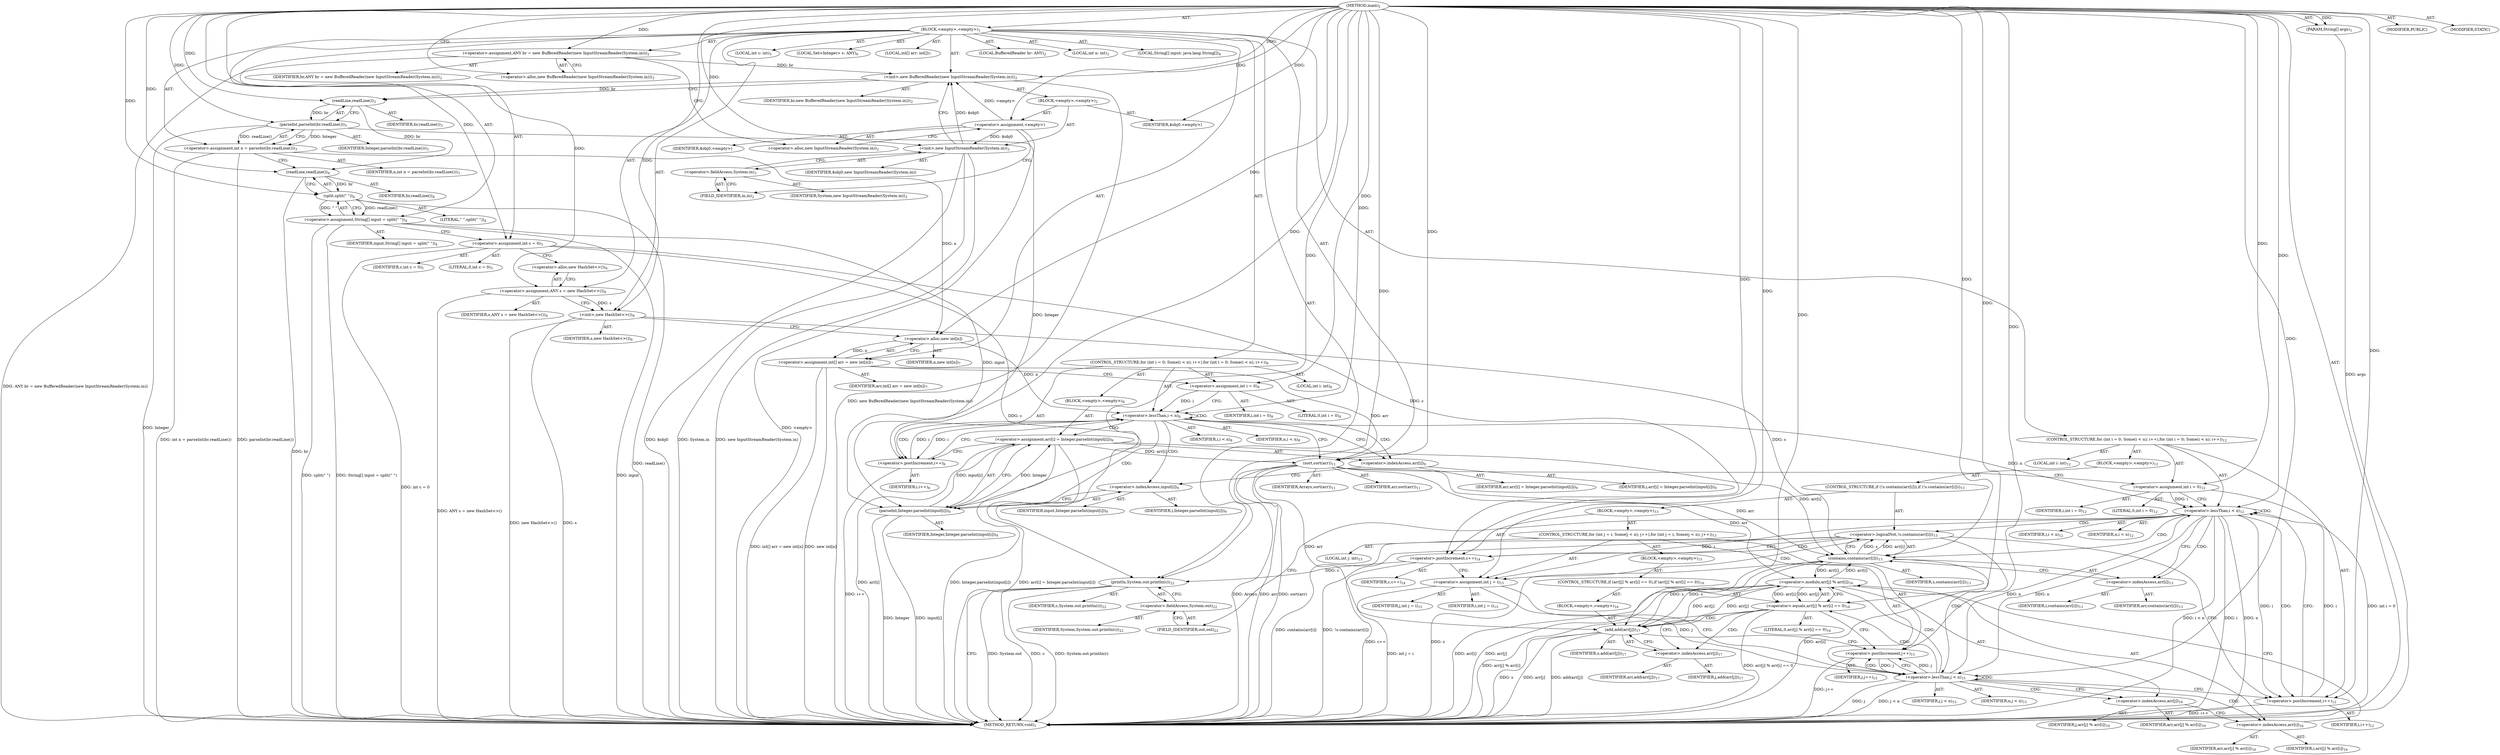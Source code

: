 digraph "main" {  
"21" [label = <(METHOD,main)<SUB>1</SUB>> ]
"22" [label = <(PARAM,String[] args)<SUB>1</SUB>> ]
"23" [label = <(BLOCK,&lt;empty&gt;,&lt;empty&gt;)<SUB>1</SUB>> ]
"4" [label = <(LOCAL,BufferedReader br: ANY)<SUB>2</SUB>> ]
"24" [label = <(&lt;operator&gt;.assignment,ANY br = new BufferedReader(new InputStreamReader(System.in)))<SUB>2</SUB>> ]
"25" [label = <(IDENTIFIER,br,ANY br = new BufferedReader(new InputStreamReader(System.in)))<SUB>2</SUB>> ]
"26" [label = <(&lt;operator&gt;.alloc,new BufferedReader(new InputStreamReader(System.in)))<SUB>2</SUB>> ]
"27" [label = <(&lt;init&gt;,new BufferedReader(new InputStreamReader(System.in)))<SUB>2</SUB>> ]
"3" [label = <(IDENTIFIER,br,new BufferedReader(new InputStreamReader(System.in)))<SUB>2</SUB>> ]
"28" [label = <(BLOCK,&lt;empty&gt;,&lt;empty&gt;)<SUB>2</SUB>> ]
"29" [label = <(&lt;operator&gt;.assignment,&lt;empty&gt;)> ]
"30" [label = <(IDENTIFIER,$obj0,&lt;empty&gt;)> ]
"31" [label = <(&lt;operator&gt;.alloc,new InputStreamReader(System.in))<SUB>2</SUB>> ]
"32" [label = <(&lt;init&gt;,new InputStreamReader(System.in))<SUB>2</SUB>> ]
"33" [label = <(IDENTIFIER,$obj0,new InputStreamReader(System.in))> ]
"34" [label = <(&lt;operator&gt;.fieldAccess,System.in)<SUB>2</SUB>> ]
"35" [label = <(IDENTIFIER,System,new InputStreamReader(System.in))<SUB>2</SUB>> ]
"36" [label = <(FIELD_IDENTIFIER,in,in)<SUB>2</SUB>> ]
"37" [label = <(IDENTIFIER,$obj0,&lt;empty&gt;)> ]
"38" [label = <(LOCAL,int n: int)<SUB>3</SUB>> ]
"39" [label = <(&lt;operator&gt;.assignment,int n = parseInt(br.readLine()))<SUB>3</SUB>> ]
"40" [label = <(IDENTIFIER,n,int n = parseInt(br.readLine()))<SUB>3</SUB>> ]
"41" [label = <(parseInt,parseInt(br.readLine()))<SUB>3</SUB>> ]
"42" [label = <(IDENTIFIER,Integer,parseInt(br.readLine()))<SUB>3</SUB>> ]
"43" [label = <(readLine,readLine())<SUB>3</SUB>> ]
"44" [label = <(IDENTIFIER,br,readLine())<SUB>3</SUB>> ]
"45" [label = <(LOCAL,String[] input: java.lang.String[])<SUB>4</SUB>> ]
"46" [label = <(&lt;operator&gt;.assignment,String[] input = split(&quot; &quot;))<SUB>4</SUB>> ]
"47" [label = <(IDENTIFIER,input,String[] input = split(&quot; &quot;))<SUB>4</SUB>> ]
"48" [label = <(split,split(&quot; &quot;))<SUB>4</SUB>> ]
"49" [label = <(readLine,readLine())<SUB>4</SUB>> ]
"50" [label = <(IDENTIFIER,br,readLine())<SUB>4</SUB>> ]
"51" [label = <(LITERAL,&quot; &quot;,split(&quot; &quot;))<SUB>4</SUB>> ]
"52" [label = <(LOCAL,int c: int)<SUB>5</SUB>> ]
"53" [label = <(&lt;operator&gt;.assignment,int c = 0)<SUB>5</SUB>> ]
"54" [label = <(IDENTIFIER,c,int c = 0)<SUB>5</SUB>> ]
"55" [label = <(LITERAL,0,int c = 0)<SUB>5</SUB>> ]
"6" [label = <(LOCAL,Set&lt;Integer&gt; s: ANY)<SUB>6</SUB>> ]
"56" [label = <(&lt;operator&gt;.assignment,ANY s = new HashSet&lt;&gt;())<SUB>6</SUB>> ]
"57" [label = <(IDENTIFIER,s,ANY s = new HashSet&lt;&gt;())<SUB>6</SUB>> ]
"58" [label = <(&lt;operator&gt;.alloc,new HashSet&lt;&gt;())<SUB>6</SUB>> ]
"59" [label = <(&lt;init&gt;,new HashSet&lt;&gt;())<SUB>6</SUB>> ]
"5" [label = <(IDENTIFIER,s,new HashSet&lt;&gt;())<SUB>6</SUB>> ]
"60" [label = <(LOCAL,int[] arr: int[])<SUB>7</SUB>> ]
"61" [label = <(&lt;operator&gt;.assignment,int[] arr = new int[n])<SUB>7</SUB>> ]
"62" [label = <(IDENTIFIER,arr,int[] arr = new int[n])<SUB>7</SUB>> ]
"63" [label = <(&lt;operator&gt;.alloc,new int[n])> ]
"64" [label = <(IDENTIFIER,n,new int[n])<SUB>7</SUB>> ]
"65" [label = <(CONTROL_STRUCTURE,for (int i = 0; Some(i &lt; n); i++),for (int i = 0; Some(i &lt; n); i++))<SUB>8</SUB>> ]
"66" [label = <(LOCAL,int i: int)<SUB>8</SUB>> ]
"67" [label = <(&lt;operator&gt;.assignment,int i = 0)<SUB>8</SUB>> ]
"68" [label = <(IDENTIFIER,i,int i = 0)<SUB>8</SUB>> ]
"69" [label = <(LITERAL,0,int i = 0)<SUB>8</SUB>> ]
"70" [label = <(&lt;operator&gt;.lessThan,i &lt; n)<SUB>8</SUB>> ]
"71" [label = <(IDENTIFIER,i,i &lt; n)<SUB>8</SUB>> ]
"72" [label = <(IDENTIFIER,n,i &lt; n)<SUB>8</SUB>> ]
"73" [label = <(&lt;operator&gt;.postIncrement,i++)<SUB>8</SUB>> ]
"74" [label = <(IDENTIFIER,i,i++)<SUB>8</SUB>> ]
"75" [label = <(BLOCK,&lt;empty&gt;,&lt;empty&gt;)<SUB>8</SUB>> ]
"76" [label = <(&lt;operator&gt;.assignment,arr[i] = Integer.parseInt(input[i]))<SUB>9</SUB>> ]
"77" [label = <(&lt;operator&gt;.indexAccess,arr[i])<SUB>9</SUB>> ]
"78" [label = <(IDENTIFIER,arr,arr[i] = Integer.parseInt(input[i]))<SUB>9</SUB>> ]
"79" [label = <(IDENTIFIER,i,arr[i] = Integer.parseInt(input[i]))<SUB>9</SUB>> ]
"80" [label = <(parseInt,Integer.parseInt(input[i]))<SUB>9</SUB>> ]
"81" [label = <(IDENTIFIER,Integer,Integer.parseInt(input[i]))<SUB>9</SUB>> ]
"82" [label = <(&lt;operator&gt;.indexAccess,input[i])<SUB>9</SUB>> ]
"83" [label = <(IDENTIFIER,input,Integer.parseInt(input[i]))<SUB>9</SUB>> ]
"84" [label = <(IDENTIFIER,i,Integer.parseInt(input[i]))<SUB>9</SUB>> ]
"85" [label = <(sort,sort(arr))<SUB>11</SUB>> ]
"86" [label = <(IDENTIFIER,Arrays,sort(arr))<SUB>11</SUB>> ]
"87" [label = <(IDENTIFIER,arr,sort(arr))<SUB>11</SUB>> ]
"88" [label = <(CONTROL_STRUCTURE,for (int i = 0; Some(i &lt; n); i++),for (int i = 0; Some(i &lt; n); i++))<SUB>12</SUB>> ]
"89" [label = <(LOCAL,int i: int)<SUB>12</SUB>> ]
"90" [label = <(&lt;operator&gt;.assignment,int i = 0)<SUB>12</SUB>> ]
"91" [label = <(IDENTIFIER,i,int i = 0)<SUB>12</SUB>> ]
"92" [label = <(LITERAL,0,int i = 0)<SUB>12</SUB>> ]
"93" [label = <(&lt;operator&gt;.lessThan,i &lt; n)<SUB>12</SUB>> ]
"94" [label = <(IDENTIFIER,i,i &lt; n)<SUB>12</SUB>> ]
"95" [label = <(IDENTIFIER,n,i &lt; n)<SUB>12</SUB>> ]
"96" [label = <(&lt;operator&gt;.postIncrement,i++)<SUB>12</SUB>> ]
"97" [label = <(IDENTIFIER,i,i++)<SUB>12</SUB>> ]
"98" [label = <(BLOCK,&lt;empty&gt;,&lt;empty&gt;)<SUB>12</SUB>> ]
"99" [label = <(CONTROL_STRUCTURE,if (!s.contains(arr[i])),if (!s.contains(arr[i])))<SUB>13</SUB>> ]
"100" [label = <(&lt;operator&gt;.logicalNot,!s.contains(arr[i]))<SUB>13</SUB>> ]
"101" [label = <(contains,contains(arr[i]))<SUB>13</SUB>> ]
"102" [label = <(IDENTIFIER,s,contains(arr[i]))<SUB>13</SUB>> ]
"103" [label = <(&lt;operator&gt;.indexAccess,arr[i])<SUB>13</SUB>> ]
"104" [label = <(IDENTIFIER,arr,contains(arr[i]))<SUB>13</SUB>> ]
"105" [label = <(IDENTIFIER,i,contains(arr[i]))<SUB>13</SUB>> ]
"106" [label = <(BLOCK,&lt;empty&gt;,&lt;empty&gt;)<SUB>13</SUB>> ]
"107" [label = <(&lt;operator&gt;.postIncrement,c++)<SUB>14</SUB>> ]
"108" [label = <(IDENTIFIER,c,c++)<SUB>14</SUB>> ]
"109" [label = <(CONTROL_STRUCTURE,for (int j = i; Some(j &lt; n); j++),for (int j = i; Some(j &lt; n); j++))<SUB>15</SUB>> ]
"110" [label = <(LOCAL,int j: int)<SUB>15</SUB>> ]
"111" [label = <(&lt;operator&gt;.assignment,int j = i)<SUB>15</SUB>> ]
"112" [label = <(IDENTIFIER,j,int j = i)<SUB>15</SUB>> ]
"113" [label = <(IDENTIFIER,i,int j = i)<SUB>15</SUB>> ]
"114" [label = <(&lt;operator&gt;.lessThan,j &lt; n)<SUB>15</SUB>> ]
"115" [label = <(IDENTIFIER,j,j &lt; n)<SUB>15</SUB>> ]
"116" [label = <(IDENTIFIER,n,j &lt; n)<SUB>15</SUB>> ]
"117" [label = <(&lt;operator&gt;.postIncrement,j++)<SUB>15</SUB>> ]
"118" [label = <(IDENTIFIER,j,j++)<SUB>15</SUB>> ]
"119" [label = <(BLOCK,&lt;empty&gt;,&lt;empty&gt;)<SUB>15</SUB>> ]
"120" [label = <(CONTROL_STRUCTURE,if (arr[j] % arr[i] == 0),if (arr[j] % arr[i] == 0))<SUB>16</SUB>> ]
"121" [label = <(&lt;operator&gt;.equals,arr[j] % arr[i] == 0)<SUB>16</SUB>> ]
"122" [label = <(&lt;operator&gt;.modulo,arr[j] % arr[i])<SUB>16</SUB>> ]
"123" [label = <(&lt;operator&gt;.indexAccess,arr[j])<SUB>16</SUB>> ]
"124" [label = <(IDENTIFIER,arr,arr[j] % arr[i])<SUB>16</SUB>> ]
"125" [label = <(IDENTIFIER,j,arr[j] % arr[i])<SUB>16</SUB>> ]
"126" [label = <(&lt;operator&gt;.indexAccess,arr[i])<SUB>16</SUB>> ]
"127" [label = <(IDENTIFIER,arr,arr[j] % arr[i])<SUB>16</SUB>> ]
"128" [label = <(IDENTIFIER,i,arr[j] % arr[i])<SUB>16</SUB>> ]
"129" [label = <(LITERAL,0,arr[j] % arr[i] == 0)<SUB>16</SUB>> ]
"130" [label = <(BLOCK,&lt;empty&gt;,&lt;empty&gt;)<SUB>16</SUB>> ]
"131" [label = <(add,add(arr[j]))<SUB>17</SUB>> ]
"132" [label = <(IDENTIFIER,s,add(arr[j]))<SUB>17</SUB>> ]
"133" [label = <(&lt;operator&gt;.indexAccess,arr[j])<SUB>17</SUB>> ]
"134" [label = <(IDENTIFIER,arr,add(arr[j]))<SUB>17</SUB>> ]
"135" [label = <(IDENTIFIER,j,add(arr[j]))<SUB>17</SUB>> ]
"136" [label = <(println,System.out.println(c))<SUB>22</SUB>> ]
"137" [label = <(&lt;operator&gt;.fieldAccess,System.out)<SUB>22</SUB>> ]
"138" [label = <(IDENTIFIER,System,System.out.println(c))<SUB>22</SUB>> ]
"139" [label = <(FIELD_IDENTIFIER,out,out)<SUB>22</SUB>> ]
"140" [label = <(IDENTIFIER,c,System.out.println(c))<SUB>22</SUB>> ]
"141" [label = <(MODIFIER,PUBLIC)> ]
"142" [label = <(MODIFIER,STATIC)> ]
"143" [label = <(METHOD_RETURN,void)<SUB>1</SUB>> ]
  "21" -> "22"  [ label = "AST: "] 
  "21" -> "23"  [ label = "AST: "] 
  "21" -> "141"  [ label = "AST: "] 
  "21" -> "142"  [ label = "AST: "] 
  "21" -> "143"  [ label = "AST: "] 
  "23" -> "4"  [ label = "AST: "] 
  "23" -> "24"  [ label = "AST: "] 
  "23" -> "27"  [ label = "AST: "] 
  "23" -> "38"  [ label = "AST: "] 
  "23" -> "39"  [ label = "AST: "] 
  "23" -> "45"  [ label = "AST: "] 
  "23" -> "46"  [ label = "AST: "] 
  "23" -> "52"  [ label = "AST: "] 
  "23" -> "53"  [ label = "AST: "] 
  "23" -> "6"  [ label = "AST: "] 
  "23" -> "56"  [ label = "AST: "] 
  "23" -> "59"  [ label = "AST: "] 
  "23" -> "60"  [ label = "AST: "] 
  "23" -> "61"  [ label = "AST: "] 
  "23" -> "65"  [ label = "AST: "] 
  "23" -> "85"  [ label = "AST: "] 
  "23" -> "88"  [ label = "AST: "] 
  "23" -> "136"  [ label = "AST: "] 
  "24" -> "25"  [ label = "AST: "] 
  "24" -> "26"  [ label = "AST: "] 
  "27" -> "3"  [ label = "AST: "] 
  "27" -> "28"  [ label = "AST: "] 
  "28" -> "29"  [ label = "AST: "] 
  "28" -> "32"  [ label = "AST: "] 
  "28" -> "37"  [ label = "AST: "] 
  "29" -> "30"  [ label = "AST: "] 
  "29" -> "31"  [ label = "AST: "] 
  "32" -> "33"  [ label = "AST: "] 
  "32" -> "34"  [ label = "AST: "] 
  "34" -> "35"  [ label = "AST: "] 
  "34" -> "36"  [ label = "AST: "] 
  "39" -> "40"  [ label = "AST: "] 
  "39" -> "41"  [ label = "AST: "] 
  "41" -> "42"  [ label = "AST: "] 
  "41" -> "43"  [ label = "AST: "] 
  "43" -> "44"  [ label = "AST: "] 
  "46" -> "47"  [ label = "AST: "] 
  "46" -> "48"  [ label = "AST: "] 
  "48" -> "49"  [ label = "AST: "] 
  "48" -> "51"  [ label = "AST: "] 
  "49" -> "50"  [ label = "AST: "] 
  "53" -> "54"  [ label = "AST: "] 
  "53" -> "55"  [ label = "AST: "] 
  "56" -> "57"  [ label = "AST: "] 
  "56" -> "58"  [ label = "AST: "] 
  "59" -> "5"  [ label = "AST: "] 
  "61" -> "62"  [ label = "AST: "] 
  "61" -> "63"  [ label = "AST: "] 
  "63" -> "64"  [ label = "AST: "] 
  "65" -> "66"  [ label = "AST: "] 
  "65" -> "67"  [ label = "AST: "] 
  "65" -> "70"  [ label = "AST: "] 
  "65" -> "73"  [ label = "AST: "] 
  "65" -> "75"  [ label = "AST: "] 
  "67" -> "68"  [ label = "AST: "] 
  "67" -> "69"  [ label = "AST: "] 
  "70" -> "71"  [ label = "AST: "] 
  "70" -> "72"  [ label = "AST: "] 
  "73" -> "74"  [ label = "AST: "] 
  "75" -> "76"  [ label = "AST: "] 
  "76" -> "77"  [ label = "AST: "] 
  "76" -> "80"  [ label = "AST: "] 
  "77" -> "78"  [ label = "AST: "] 
  "77" -> "79"  [ label = "AST: "] 
  "80" -> "81"  [ label = "AST: "] 
  "80" -> "82"  [ label = "AST: "] 
  "82" -> "83"  [ label = "AST: "] 
  "82" -> "84"  [ label = "AST: "] 
  "85" -> "86"  [ label = "AST: "] 
  "85" -> "87"  [ label = "AST: "] 
  "88" -> "89"  [ label = "AST: "] 
  "88" -> "90"  [ label = "AST: "] 
  "88" -> "93"  [ label = "AST: "] 
  "88" -> "96"  [ label = "AST: "] 
  "88" -> "98"  [ label = "AST: "] 
  "90" -> "91"  [ label = "AST: "] 
  "90" -> "92"  [ label = "AST: "] 
  "93" -> "94"  [ label = "AST: "] 
  "93" -> "95"  [ label = "AST: "] 
  "96" -> "97"  [ label = "AST: "] 
  "98" -> "99"  [ label = "AST: "] 
  "99" -> "100"  [ label = "AST: "] 
  "99" -> "106"  [ label = "AST: "] 
  "100" -> "101"  [ label = "AST: "] 
  "101" -> "102"  [ label = "AST: "] 
  "101" -> "103"  [ label = "AST: "] 
  "103" -> "104"  [ label = "AST: "] 
  "103" -> "105"  [ label = "AST: "] 
  "106" -> "107"  [ label = "AST: "] 
  "106" -> "109"  [ label = "AST: "] 
  "107" -> "108"  [ label = "AST: "] 
  "109" -> "110"  [ label = "AST: "] 
  "109" -> "111"  [ label = "AST: "] 
  "109" -> "114"  [ label = "AST: "] 
  "109" -> "117"  [ label = "AST: "] 
  "109" -> "119"  [ label = "AST: "] 
  "111" -> "112"  [ label = "AST: "] 
  "111" -> "113"  [ label = "AST: "] 
  "114" -> "115"  [ label = "AST: "] 
  "114" -> "116"  [ label = "AST: "] 
  "117" -> "118"  [ label = "AST: "] 
  "119" -> "120"  [ label = "AST: "] 
  "120" -> "121"  [ label = "AST: "] 
  "120" -> "130"  [ label = "AST: "] 
  "121" -> "122"  [ label = "AST: "] 
  "121" -> "129"  [ label = "AST: "] 
  "122" -> "123"  [ label = "AST: "] 
  "122" -> "126"  [ label = "AST: "] 
  "123" -> "124"  [ label = "AST: "] 
  "123" -> "125"  [ label = "AST: "] 
  "126" -> "127"  [ label = "AST: "] 
  "126" -> "128"  [ label = "AST: "] 
  "130" -> "131"  [ label = "AST: "] 
  "131" -> "132"  [ label = "AST: "] 
  "131" -> "133"  [ label = "AST: "] 
  "133" -> "134"  [ label = "AST: "] 
  "133" -> "135"  [ label = "AST: "] 
  "136" -> "137"  [ label = "AST: "] 
  "136" -> "140"  [ label = "AST: "] 
  "137" -> "138"  [ label = "AST: "] 
  "137" -> "139"  [ label = "AST: "] 
  "24" -> "31"  [ label = "CFG: "] 
  "27" -> "43"  [ label = "CFG: "] 
  "39" -> "49"  [ label = "CFG: "] 
  "46" -> "53"  [ label = "CFG: "] 
  "53" -> "58"  [ label = "CFG: "] 
  "56" -> "59"  [ label = "CFG: "] 
  "59" -> "63"  [ label = "CFG: "] 
  "61" -> "67"  [ label = "CFG: "] 
  "85" -> "90"  [ label = "CFG: "] 
  "136" -> "143"  [ label = "CFG: "] 
  "26" -> "24"  [ label = "CFG: "] 
  "41" -> "39"  [ label = "CFG: "] 
  "48" -> "46"  [ label = "CFG: "] 
  "58" -> "56"  [ label = "CFG: "] 
  "63" -> "61"  [ label = "CFG: "] 
  "67" -> "70"  [ label = "CFG: "] 
  "70" -> "77"  [ label = "CFG: "] 
  "70" -> "85"  [ label = "CFG: "] 
  "73" -> "70"  [ label = "CFG: "] 
  "90" -> "93"  [ label = "CFG: "] 
  "93" -> "103"  [ label = "CFG: "] 
  "93" -> "139"  [ label = "CFG: "] 
  "96" -> "93"  [ label = "CFG: "] 
  "137" -> "136"  [ label = "CFG: "] 
  "29" -> "36"  [ label = "CFG: "] 
  "32" -> "27"  [ label = "CFG: "] 
  "43" -> "41"  [ label = "CFG: "] 
  "49" -> "48"  [ label = "CFG: "] 
  "76" -> "73"  [ label = "CFG: "] 
  "139" -> "137"  [ label = "CFG: "] 
  "31" -> "29"  [ label = "CFG: "] 
  "34" -> "32"  [ label = "CFG: "] 
  "77" -> "82"  [ label = "CFG: "] 
  "80" -> "76"  [ label = "CFG: "] 
  "100" -> "107"  [ label = "CFG: "] 
  "100" -> "96"  [ label = "CFG: "] 
  "36" -> "34"  [ label = "CFG: "] 
  "82" -> "80"  [ label = "CFG: "] 
  "101" -> "100"  [ label = "CFG: "] 
  "107" -> "111"  [ label = "CFG: "] 
  "103" -> "101"  [ label = "CFG: "] 
  "111" -> "114"  [ label = "CFG: "] 
  "114" -> "123"  [ label = "CFG: "] 
  "114" -> "96"  [ label = "CFG: "] 
  "117" -> "114"  [ label = "CFG: "] 
  "121" -> "133"  [ label = "CFG: "] 
  "121" -> "117"  [ label = "CFG: "] 
  "122" -> "121"  [ label = "CFG: "] 
  "131" -> "117"  [ label = "CFG: "] 
  "123" -> "126"  [ label = "CFG: "] 
  "126" -> "122"  [ label = "CFG: "] 
  "133" -> "131"  [ label = "CFG: "] 
  "21" -> "26"  [ label = "CFG: "] 
  "22" -> "143"  [ label = "DDG: args"] 
  "24" -> "143"  [ label = "DDG: ANY br = new BufferedReader(new InputStreamReader(System.in))"] 
  "29" -> "143"  [ label = "DDG: &lt;empty&gt;"] 
  "32" -> "143"  [ label = "DDG: $obj0"] 
  "32" -> "143"  [ label = "DDG: System.in"] 
  "32" -> "143"  [ label = "DDG: new InputStreamReader(System.in)"] 
  "27" -> "143"  [ label = "DDG: new BufferedReader(new InputStreamReader(System.in))"] 
  "41" -> "143"  [ label = "DDG: Integer"] 
  "39" -> "143"  [ label = "DDG: parseInt(br.readLine())"] 
  "39" -> "143"  [ label = "DDG: int n = parseInt(br.readLine())"] 
  "46" -> "143"  [ label = "DDG: input"] 
  "49" -> "143"  [ label = "DDG: br"] 
  "48" -> "143"  [ label = "DDG: readLine()"] 
  "46" -> "143"  [ label = "DDG: split(&quot; &quot;)"] 
  "46" -> "143"  [ label = "DDG: String[] input = split(&quot; &quot;)"] 
  "53" -> "143"  [ label = "DDG: int c = 0"] 
  "56" -> "143"  [ label = "DDG: ANY s = new HashSet&lt;&gt;()"] 
  "59" -> "143"  [ label = "DDG: s"] 
  "59" -> "143"  [ label = "DDG: new HashSet&lt;&gt;()"] 
  "61" -> "143"  [ label = "DDG: new int[n]"] 
  "61" -> "143"  [ label = "DDG: int[] arr = new int[n]"] 
  "85" -> "143"  [ label = "DDG: arr"] 
  "85" -> "143"  [ label = "DDG: sort(arr)"] 
  "90" -> "143"  [ label = "DDG: int i = 0"] 
  "93" -> "143"  [ label = "DDG: i"] 
  "93" -> "143"  [ label = "DDG: n"] 
  "93" -> "143"  [ label = "DDG: i &lt; n"] 
  "136" -> "143"  [ label = "DDG: System.out"] 
  "136" -> "143"  [ label = "DDG: c"] 
  "136" -> "143"  [ label = "DDG: System.out.println(c)"] 
  "101" -> "143"  [ label = "DDG: s"] 
  "101" -> "143"  [ label = "DDG: arr[i]"] 
  "100" -> "143"  [ label = "DDG: contains(arr[i])"] 
  "100" -> "143"  [ label = "DDG: !s.contains(arr[i])"] 
  "107" -> "143"  [ label = "DDG: c++"] 
  "111" -> "143"  [ label = "DDG: int j = i"] 
  "114" -> "143"  [ label = "DDG: j"] 
  "114" -> "143"  [ label = "DDG: j &lt; n"] 
  "96" -> "143"  [ label = "DDG: i++"] 
  "122" -> "143"  [ label = "DDG: arr[j]"] 
  "122" -> "143"  [ label = "DDG: arr[i]"] 
  "121" -> "143"  [ label = "DDG: arr[j] % arr[i]"] 
  "121" -> "143"  [ label = "DDG: arr[j] % arr[i] == 0"] 
  "131" -> "143"  [ label = "DDG: s"] 
  "131" -> "143"  [ label = "DDG: arr[j]"] 
  "131" -> "143"  [ label = "DDG: add(arr[j])"] 
  "117" -> "143"  [ label = "DDG: j++"] 
  "76" -> "143"  [ label = "DDG: arr[i]"] 
  "80" -> "143"  [ label = "DDG: Integer"] 
  "80" -> "143"  [ label = "DDG: input[i]"] 
  "76" -> "143"  [ label = "DDG: Integer.parseInt(input[i])"] 
  "76" -> "143"  [ label = "DDG: arr[i] = Integer.parseInt(input[i])"] 
  "73" -> "143"  [ label = "DDG: i++"] 
  "85" -> "143"  [ label = "DDG: Arrays"] 
  "21" -> "22"  [ label = "DDG: "] 
  "21" -> "24"  [ label = "DDG: "] 
  "41" -> "39"  [ label = "DDG: Integer"] 
  "41" -> "39"  [ label = "DDG: readLine()"] 
  "48" -> "46"  [ label = "DDG: readLine()"] 
  "48" -> "46"  [ label = "DDG: &quot; &quot;"] 
  "21" -> "53"  [ label = "DDG: "] 
  "21" -> "56"  [ label = "DDG: "] 
  "63" -> "61"  [ label = "DDG: n"] 
  "24" -> "27"  [ label = "DDG: br"] 
  "21" -> "27"  [ label = "DDG: "] 
  "29" -> "27"  [ label = "DDG: &lt;empty&gt;"] 
  "32" -> "27"  [ label = "DDG: $obj0"] 
  "56" -> "59"  [ label = "DDG: s"] 
  "21" -> "59"  [ label = "DDG: "] 
  "21" -> "67"  [ label = "DDG: "] 
  "21" -> "85"  [ label = "DDG: "] 
  "61" -> "85"  [ label = "DDG: arr"] 
  "76" -> "85"  [ label = "DDG: arr[i]"] 
  "21" -> "90"  [ label = "DDG: "] 
  "53" -> "136"  [ label = "DDG: c"] 
  "107" -> "136"  [ label = "DDG: c"] 
  "21" -> "136"  [ label = "DDG: "] 
  "21" -> "29"  [ label = "DDG: "] 
  "21" -> "37"  [ label = "DDG: "] 
  "21" -> "41"  [ label = "DDG: "] 
  "43" -> "41"  [ label = "DDG: br"] 
  "49" -> "48"  [ label = "DDG: br"] 
  "21" -> "48"  [ label = "DDG: "] 
  "39" -> "63"  [ label = "DDG: n"] 
  "21" -> "63"  [ label = "DDG: "] 
  "67" -> "70"  [ label = "DDG: i"] 
  "73" -> "70"  [ label = "DDG: i"] 
  "21" -> "70"  [ label = "DDG: "] 
  "63" -> "70"  [ label = "DDG: n"] 
  "70" -> "73"  [ label = "DDG: i"] 
  "21" -> "73"  [ label = "DDG: "] 
  "80" -> "76"  [ label = "DDG: Integer"] 
  "80" -> "76"  [ label = "DDG: input[i]"] 
  "90" -> "93"  [ label = "DDG: i"] 
  "96" -> "93"  [ label = "DDG: i"] 
  "21" -> "93"  [ label = "DDG: "] 
  "70" -> "93"  [ label = "DDG: n"] 
  "114" -> "93"  [ label = "DDG: n"] 
  "93" -> "96"  [ label = "DDG: i"] 
  "21" -> "96"  [ label = "DDG: "] 
  "29" -> "32"  [ label = "DDG: $obj0"] 
  "21" -> "32"  [ label = "DDG: "] 
  "27" -> "43"  [ label = "DDG: br"] 
  "21" -> "43"  [ label = "DDG: "] 
  "43" -> "49"  [ label = "DDG: br"] 
  "21" -> "49"  [ label = "DDG: "] 
  "41" -> "80"  [ label = "DDG: Integer"] 
  "21" -> "80"  [ label = "DDG: "] 
  "46" -> "80"  [ label = "DDG: input"] 
  "101" -> "100"  [ label = "DDG: s"] 
  "101" -> "100"  [ label = "DDG: arr[i]"] 
  "59" -> "101"  [ label = "DDG: s"] 
  "131" -> "101"  [ label = "DDG: s"] 
  "21" -> "101"  [ label = "DDG: "] 
  "85" -> "101"  [ label = "DDG: arr"] 
  "122" -> "101"  [ label = "DDG: arr[i]"] 
  "76" -> "101"  [ label = "DDG: arr[i]"] 
  "53" -> "107"  [ label = "DDG: c"] 
  "21" -> "107"  [ label = "DDG: "] 
  "93" -> "111"  [ label = "DDG: i"] 
  "21" -> "111"  [ label = "DDG: "] 
  "111" -> "114"  [ label = "DDG: j"] 
  "117" -> "114"  [ label = "DDG: j"] 
  "21" -> "114"  [ label = "DDG: "] 
  "93" -> "114"  [ label = "DDG: n"] 
  "114" -> "117"  [ label = "DDG: j"] 
  "21" -> "117"  [ label = "DDG: "] 
  "122" -> "121"  [ label = "DDG: arr[j]"] 
  "122" -> "121"  [ label = "DDG: arr[i]"] 
  "21" -> "121"  [ label = "DDG: "] 
  "85" -> "122"  [ label = "DDG: arr"] 
  "131" -> "122"  [ label = "DDG: arr[j]"] 
  "101" -> "122"  [ label = "DDG: arr[i]"] 
  "101" -> "131"  [ label = "DDG: s"] 
  "21" -> "131"  [ label = "DDG: "] 
  "85" -> "131"  [ label = "DDG: arr"] 
  "122" -> "131"  [ label = "DDG: arr[j]"] 
  "70" -> "73"  [ label = "CDG: "] 
  "70" -> "77"  [ label = "CDG: "] 
  "70" -> "76"  [ label = "CDG: "] 
  "70" -> "82"  [ label = "CDG: "] 
  "70" -> "80"  [ label = "CDG: "] 
  "70" -> "70"  [ label = "CDG: "] 
  "93" -> "96"  [ label = "CDG: "] 
  "93" -> "103"  [ label = "CDG: "] 
  "93" -> "93"  [ label = "CDG: "] 
  "93" -> "101"  [ label = "CDG: "] 
  "93" -> "100"  [ label = "CDG: "] 
  "100" -> "107"  [ label = "CDG: "] 
  "100" -> "114"  [ label = "CDG: "] 
  "100" -> "111"  [ label = "CDG: "] 
  "114" -> "122"  [ label = "CDG: "] 
  "114" -> "114"  [ label = "CDG: "] 
  "114" -> "121"  [ label = "CDG: "] 
  "114" -> "123"  [ label = "CDG: "] 
  "114" -> "126"  [ label = "CDG: "] 
  "114" -> "117"  [ label = "CDG: "] 
  "121" -> "131"  [ label = "CDG: "] 
  "121" -> "133"  [ label = "CDG: "] 
}
